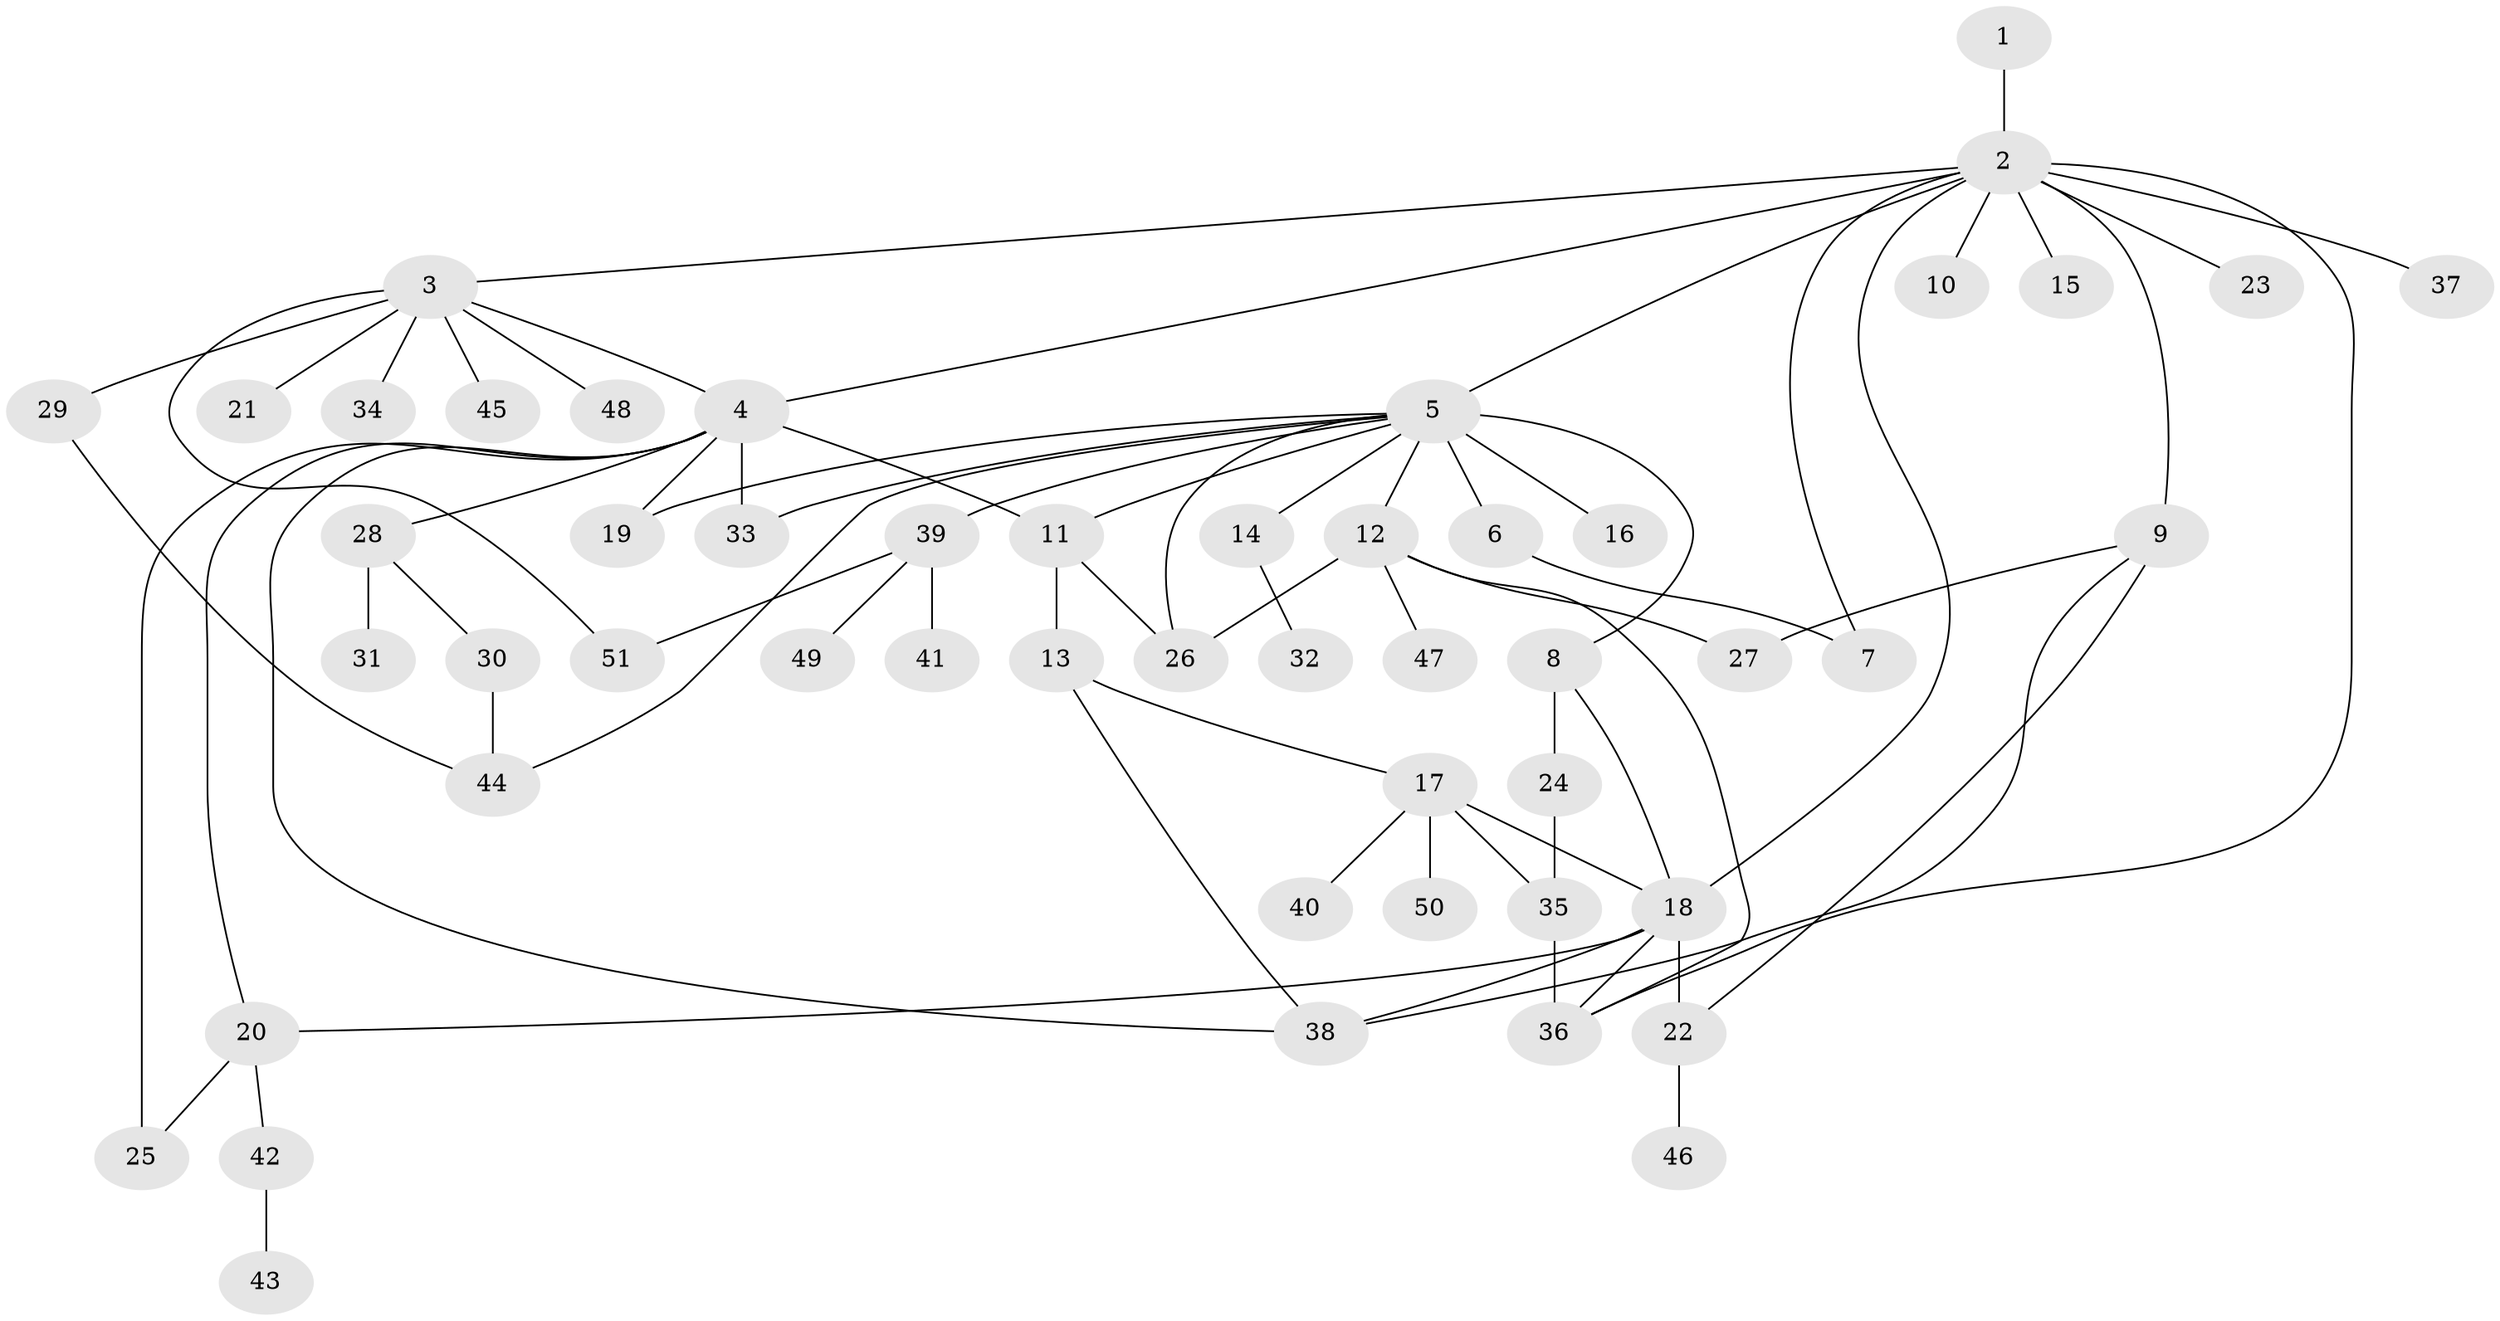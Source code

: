 // original degree distribution, {1: 0.53, 15: 0.01, 9: 0.01, 18: 0.01, 17: 0.01, 3: 0.05, 4: 0.06, 5: 0.04, 6: 0.04, 2: 0.23, 13: 0.01}
// Generated by graph-tools (version 1.1) at 2025/35/03/09/25 02:35:29]
// undirected, 51 vertices, 73 edges
graph export_dot {
graph [start="1"]
  node [color=gray90,style=filled];
  1;
  2;
  3;
  4;
  5;
  6;
  7;
  8;
  9;
  10;
  11;
  12;
  13;
  14;
  15;
  16;
  17;
  18;
  19;
  20;
  21;
  22;
  23;
  24;
  25;
  26;
  27;
  28;
  29;
  30;
  31;
  32;
  33;
  34;
  35;
  36;
  37;
  38;
  39;
  40;
  41;
  42;
  43;
  44;
  45;
  46;
  47;
  48;
  49;
  50;
  51;
  1 -- 2 [weight=1.0];
  2 -- 3 [weight=1.0];
  2 -- 4 [weight=1.0];
  2 -- 5 [weight=1.0];
  2 -- 7 [weight=1.0];
  2 -- 9 [weight=2.0];
  2 -- 10 [weight=1.0];
  2 -- 15 [weight=1.0];
  2 -- 18 [weight=1.0];
  2 -- 23 [weight=1.0];
  2 -- 36 [weight=1.0];
  2 -- 37 [weight=1.0];
  3 -- 4 [weight=1.0];
  3 -- 21 [weight=1.0];
  3 -- 29 [weight=1.0];
  3 -- 34 [weight=1.0];
  3 -- 45 [weight=1.0];
  3 -- 48 [weight=1.0];
  3 -- 51 [weight=1.0];
  4 -- 11 [weight=1.0];
  4 -- 19 [weight=1.0];
  4 -- 20 [weight=1.0];
  4 -- 25 [weight=1.0];
  4 -- 28 [weight=1.0];
  4 -- 33 [weight=6.0];
  4 -- 38 [weight=1.0];
  5 -- 6 [weight=5.0];
  5 -- 8 [weight=1.0];
  5 -- 11 [weight=1.0];
  5 -- 12 [weight=1.0];
  5 -- 14 [weight=1.0];
  5 -- 16 [weight=1.0];
  5 -- 19 [weight=1.0];
  5 -- 26 [weight=1.0];
  5 -- 33 [weight=1.0];
  5 -- 39 [weight=1.0];
  5 -- 44 [weight=1.0];
  6 -- 7 [weight=1.0];
  8 -- 18 [weight=1.0];
  8 -- 24 [weight=1.0];
  9 -- 22 [weight=1.0];
  9 -- 27 [weight=1.0];
  9 -- 38 [weight=1.0];
  11 -- 13 [weight=1.0];
  11 -- 26 [weight=1.0];
  12 -- 26 [weight=1.0];
  12 -- 27 [weight=1.0];
  12 -- 36 [weight=1.0];
  12 -- 47 [weight=1.0];
  13 -- 17 [weight=1.0];
  13 -- 38 [weight=1.0];
  14 -- 32 [weight=1.0];
  17 -- 18 [weight=1.0];
  17 -- 35 [weight=1.0];
  17 -- 40 [weight=1.0];
  17 -- 50 [weight=1.0];
  18 -- 20 [weight=1.0];
  18 -- 22 [weight=5.0];
  18 -- 36 [weight=1.0];
  18 -- 38 [weight=1.0];
  20 -- 25 [weight=1.0];
  20 -- 42 [weight=1.0];
  22 -- 46 [weight=1.0];
  24 -- 35 [weight=2.0];
  28 -- 30 [weight=1.0];
  28 -- 31 [weight=1.0];
  29 -- 44 [weight=1.0];
  30 -- 44 [weight=2.0];
  35 -- 36 [weight=1.0];
  39 -- 41 [weight=1.0];
  39 -- 49 [weight=1.0];
  39 -- 51 [weight=1.0];
  42 -- 43 [weight=1.0];
}
